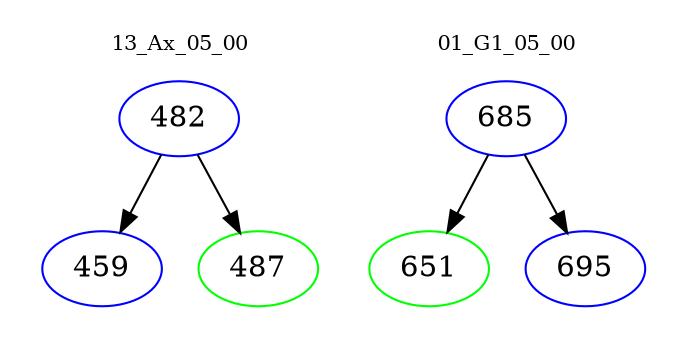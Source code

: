 digraph{
subgraph cluster_0 {
color = white
label = "13_Ax_05_00";
fontsize=10;
T0_482 [label="482", color="blue"]
T0_482 -> T0_459 [color="black"]
T0_459 [label="459", color="blue"]
T0_482 -> T0_487 [color="black"]
T0_487 [label="487", color="green"]
}
subgraph cluster_1 {
color = white
label = "01_G1_05_00";
fontsize=10;
T1_685 [label="685", color="blue"]
T1_685 -> T1_651 [color="black"]
T1_651 [label="651", color="green"]
T1_685 -> T1_695 [color="black"]
T1_695 [label="695", color="blue"]
}
}
